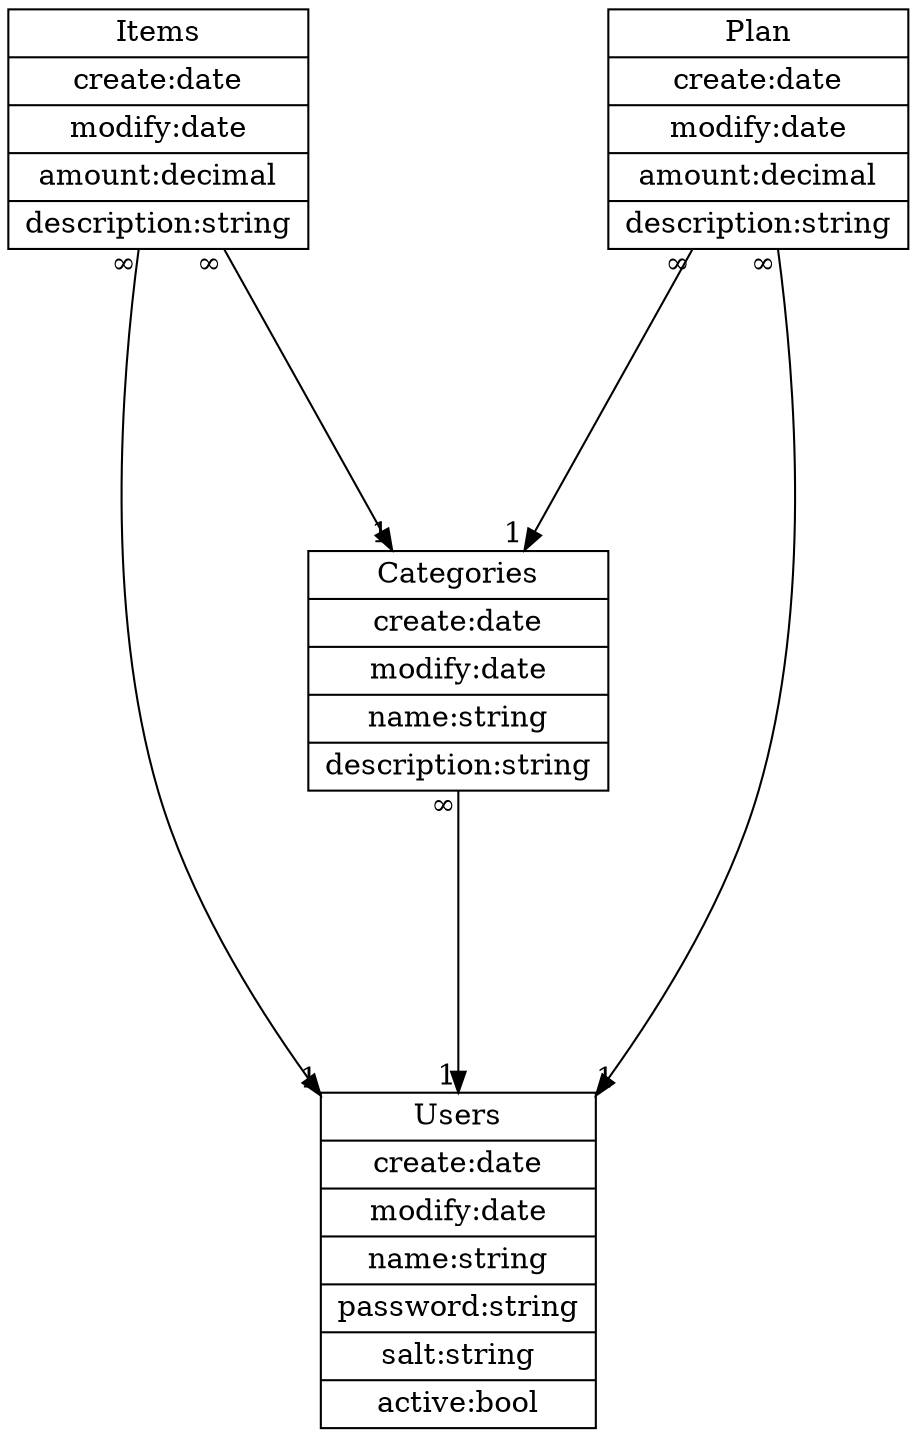 digraph {
    overlap=false
    nodesep=2
    ranksep=2
    node [shape=record]

    Users [label="{Users|create:date|modify:date|name:string|password:string|salt:string|active:bool}"]
    Items [label="{Items|create:date|modify:date|amount:decimal|description:string}"]
    Categories [label="{Categories|create:date|modify:date|name:string|description:string}"]
    Plan [label="{Plan|create:date|modify:date|amount:decimal|description:string}"]

    Items -> Users [taillabel="∞" headlabel="1"]
    Categories -> Users [taillabel="∞" headlabel="1"]
    Plan -> Users [taillabel="∞" headlabel="1"]
    Plan -> Categories [taillabel="∞" headlabel="1"]
    Items -> Categories [taillabel="∞" headlabel="1"]
}
